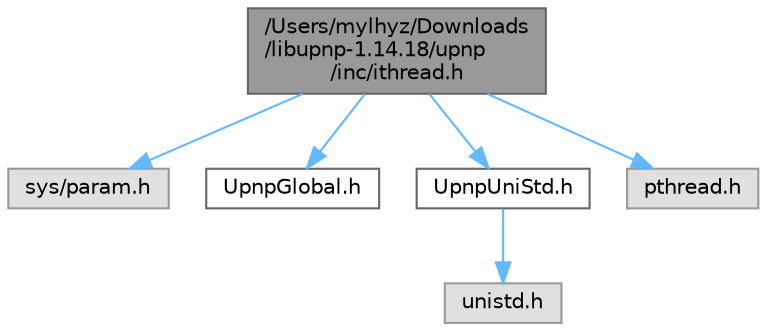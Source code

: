 digraph "/Users/mylhyz/Downloads/libupnp-1.14.18/upnp/inc/ithread.h"
{
 // LATEX_PDF_SIZE
  bgcolor="transparent";
  edge [fontname=Helvetica,fontsize=10,labelfontname=Helvetica,labelfontsize=10];
  node [fontname=Helvetica,fontsize=10,shape=box,height=0.2,width=0.4];
  Node1 [id="Node000001",label="/Users/mylhyz/Downloads\l/libupnp-1.14.18/upnp\l/inc/ithread.h",height=0.2,width=0.4,color="gray40", fillcolor="grey60", style="filled", fontcolor="black",tooltip=" "];
  Node1 -> Node2 [id="edge1_Node000001_Node000002",color="steelblue1",style="solid",tooltip=" "];
  Node2 [id="Node000002",label="sys/param.h",height=0.2,width=0.4,color="grey60", fillcolor="#E0E0E0", style="filled",tooltip=" "];
  Node1 -> Node3 [id="edge2_Node000001_Node000003",color="steelblue1",style="solid",tooltip=" "];
  Node3 [id="Node000003",label="UpnpGlobal.h",height=0.2,width=0.4,color="grey40", fillcolor="white", style="filled",URL="$UpnpGlobal_8h.html",tooltip="Defines constants that for some reason are not defined on some systems."];
  Node1 -> Node4 [id="edge3_Node000001_Node000004",color="steelblue1",style="solid",tooltip=" "];
  Node4 [id="Node000004",label="UpnpUniStd.h",height=0.2,width=0.4,color="grey40", fillcolor="white", style="filled",URL="$UpnpUniStd_8h_source.html",tooltip=" "];
  Node4 -> Node5 [id="edge4_Node000004_Node000005",color="steelblue1",style="solid",tooltip=" "];
  Node5 [id="Node000005",label="unistd.h",height=0.2,width=0.4,color="grey60", fillcolor="#E0E0E0", style="filled",tooltip=" "];
  Node1 -> Node6 [id="edge5_Node000001_Node000006",color="steelblue1",style="solid",tooltip=" "];
  Node6 [id="Node000006",label="pthread.h",height=0.2,width=0.4,color="grey60", fillcolor="#E0E0E0", style="filled",tooltip=" "];
}
